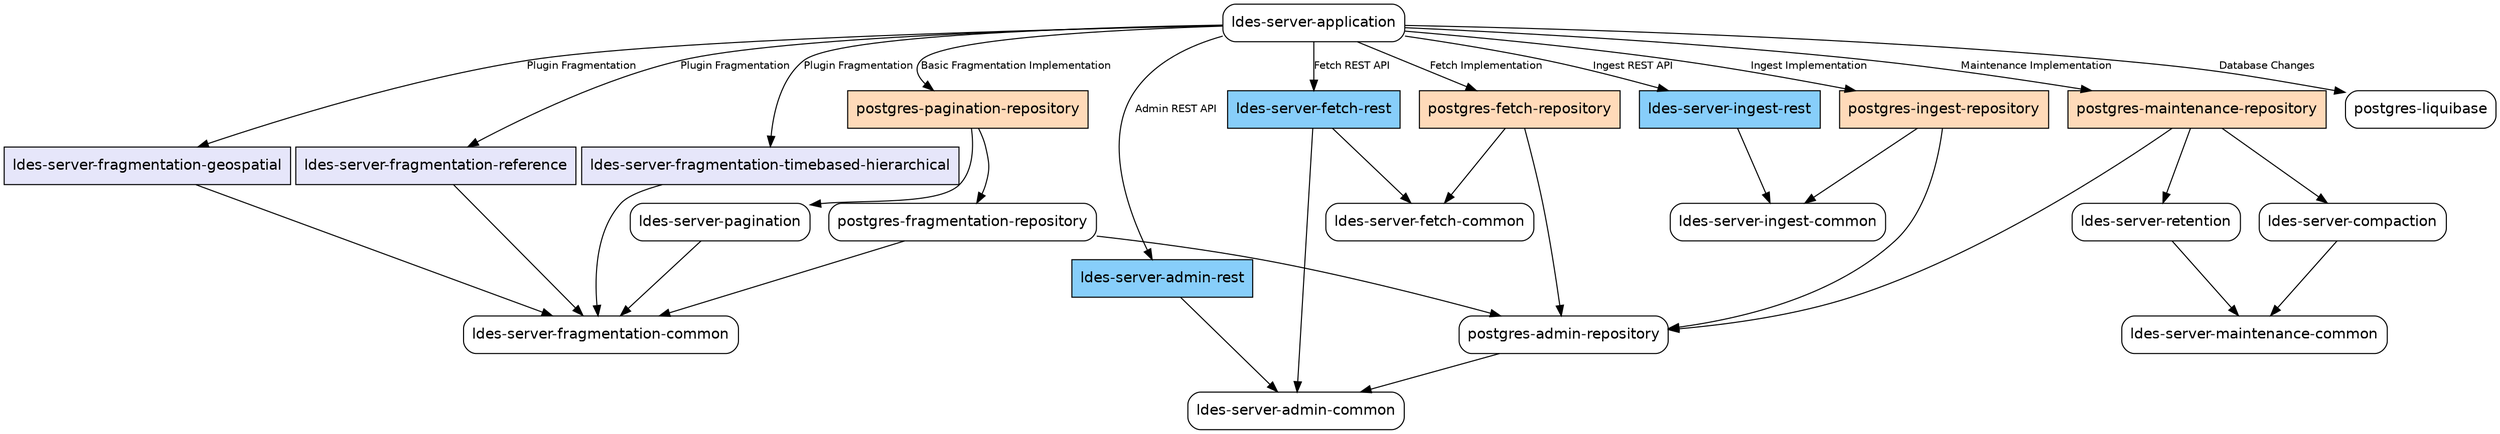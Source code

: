 digraph "ldes-server" {
  node [shape="box",style="rounded",fontname="Helvetica",fontsize="14"]
  edge [fontsize="10",fontname="Helvetica"]

  // Node Definitions:
  "be.vlaanderen.informatievlaanderen.vsds:ldes-server-pagination:jar:compile"[label=<ldes-server-pagination>]
  "be.vlaanderen.informatievlaanderen.vsds:ldes-server-fragmentation-common:jar:compile"[label=<ldes-server-fragmentation-common>]
  "be.vlaanderen.informatievlaanderen.vsds:ldes-server-fragmentation-geospatial:jar:compile"[label=<ldes-server-fragmentation-geospatial>, fillcolor="#E6E6FA", style="filled"]
  "be.vlaanderen.informatievlaanderen.vsds:ldes-server-fragmentation-timebased-hierarchical:jar:compile"[label=<ldes-server-fragmentation-timebased-hierarchical>, fillcolor="#E6E6FA", style="filled"]
  "be.vlaanderen.informatievlaanderen.vsds:ldes-server-fragmentation-reference:jar:compile"[label=<ldes-server-fragmentation-reference>, fillcolor="#E6E6FA", style="filled"]
  "be.vlaanderen.informatievlaanderen.vsds:ldes-server-admin-rest:jar:compile"[label=<ldes-server-admin-rest>, fillcolor="#87CEFA", style="filled"]
  "be.vlaanderen.informatievlaanderen.vsds:ldes-server-admin-common:jar:compile"[label=<ldes-server-admin-common>]
  "be.vlaanderen.informatievlaanderen.vsds:ldes-server-ingest-rest:jar:compile"[label=<ldes-server-ingest-rest>, fillcolor="#87CEFA", style="filled"]
  "be.vlaanderen.informatievlaanderen.vsds:ldes-server-ingest-common:jar:compile"[label=<ldes-server-ingest-common>]
  "be.vlaanderen.informatievlaanderen.vsds:ldes-server-fetch-rest:jar:compile"[label=<ldes-server-fetch-rest>, fillcolor="#87CEFA", style="filled"]
  "be.vlaanderen.informatievlaanderen.vsds:ldes-server-fetch-common:jar:compile"[label=<ldes-server-fetch-common>]
  "be.vlaanderen.informatievlaanderen.vsds:ldes-server-retention:jar:compile"[label=<ldes-server-retention>]
  "be.vlaanderen.informatievlaanderen.vsds:ldes-server-maintenance-common:jar:compile"[label=<ldes-server-maintenance-common>]
  "be.vlaanderen.informatievlaanderen.vsds:ldes-server-compaction:jar:compile"[label=<ldes-server-compaction>]
  "be.vlaanderen.informatievlaanderen.vsds:postgres-admin-repository:jar:compile"[label=<postgres-admin-repository>]
  "be.vlaanderen.informatievlaanderen.vsds:postgres-ingest-repository:jar:compile"[label=<postgres-ingest-repository>, fillcolor="#FFDAB9", style="filled"]
  "be.vlaanderen.informatievlaanderen.vsds:postgres-fragmentation-repository:jar:compile"[label=<postgres-fragmentation-repository>]
  "be.vlaanderen.informatievlaanderen.vsds:postgres-maintenance-repository:jar:compile"[label=<postgres-maintenance-repository>, fillcolor="#FFDAB9", style="filled"]
  "be.vlaanderen.informatievlaanderen.vsds:postgres-pagination-repository:jar:compile"[label=<postgres-pagination-repository>, fillcolor="#FFDAB9", style="filled"]
  "be.vlaanderen.informatievlaanderen.vsds:postgres-fetch-repository:jar:compile"[label=<postgres-fetch-repository>, fillcolor="#FFDAB9", style="filled"]
  "be.vlaanderen.informatievlaanderen.vsds:ldes-server-application:jar:compile"[label=<ldes-server-application>]
  "be.vlaanderen.informatievlaanderen.vsds:postgres-liquibase:jar:compile"[label=<postgres-liquibase>]

  // Edge Definitions:
  "be.vlaanderen.informatievlaanderen.vsds:ldes-server-pagination:jar:compile" -> "be.vlaanderen.informatievlaanderen.vsds:ldes-server-fragmentation-common:jar:compile"
  "be.vlaanderen.informatievlaanderen.vsds:ldes-server-fragmentation-geospatial:jar:compile" -> "be.vlaanderen.informatievlaanderen.vsds:ldes-server-fragmentation-common:jar:compile"
  "be.vlaanderen.informatievlaanderen.vsds:ldes-server-fragmentation-timebased-hierarchical:jar:compile" -> "be.vlaanderen.informatievlaanderen.vsds:ldes-server-fragmentation-common:jar:compile"
  "be.vlaanderen.informatievlaanderen.vsds:ldes-server-fragmentation-reference:jar:compile" -> "be.vlaanderen.informatievlaanderen.vsds:ldes-server-fragmentation-common:jar:compile"
  "be.vlaanderen.informatievlaanderen.vsds:ldes-server-admin-rest:jar:compile" -> "be.vlaanderen.informatievlaanderen.vsds:ldes-server-admin-common:jar:compile"
  "be.vlaanderen.informatievlaanderen.vsds:ldes-server-ingest-rest:jar:compile" -> "be.vlaanderen.informatievlaanderen.vsds:ldes-server-ingest-common:jar:compile"
  "be.vlaanderen.informatievlaanderen.vsds:ldes-server-fetch-rest:jar:compile" -> "be.vlaanderen.informatievlaanderen.vsds:ldes-server-fetch-common:jar:compile"
  "be.vlaanderen.informatievlaanderen.vsds:ldes-server-fetch-rest:jar:compile" -> "be.vlaanderen.informatievlaanderen.vsds:ldes-server-admin-common:jar:compile"
  "be.vlaanderen.informatievlaanderen.vsds:ldes-server-retention:jar:compile" -> "be.vlaanderen.informatievlaanderen.vsds:ldes-server-maintenance-common:jar:compile"
  "be.vlaanderen.informatievlaanderen.vsds:ldes-server-compaction:jar:compile" -> "be.vlaanderen.informatievlaanderen.vsds:ldes-server-maintenance-common:jar:compile"
  "be.vlaanderen.informatievlaanderen.vsds:postgres-admin-repository:jar:compile" -> "be.vlaanderen.informatievlaanderen.vsds:ldes-server-admin-common:jar:compile"
  "be.vlaanderen.informatievlaanderen.vsds:postgres-ingest-repository:jar:compile" -> "be.vlaanderen.informatievlaanderen.vsds:ldes-server-ingest-common:jar:compile"
  "be.vlaanderen.informatievlaanderen.vsds:postgres-ingest-repository:jar:compile" -> "be.vlaanderen.informatievlaanderen.vsds:postgres-admin-repository:jar:compile"
  "be.vlaanderen.informatievlaanderen.vsds:postgres-fragmentation-repository:jar:compile" -> "be.vlaanderen.informatievlaanderen.vsds:ldes-server-fragmentation-common:jar:compile"
  "be.vlaanderen.informatievlaanderen.vsds:postgres-fragmentation-repository:jar:compile" -> "be.vlaanderen.informatievlaanderen.vsds:postgres-admin-repository:jar:compile"
  "be.vlaanderen.informatievlaanderen.vsds:postgres-maintenance-repository:jar:compile" -> "be.vlaanderen.informatievlaanderen.vsds:ldes-server-retention:jar:compile"
  "be.vlaanderen.informatievlaanderen.vsds:postgres-maintenance-repository:jar:compile" -> "be.vlaanderen.informatievlaanderen.vsds:ldes-server-compaction:jar:compile"
  "be.vlaanderen.informatievlaanderen.vsds:postgres-maintenance-repository:jar:compile" -> "be.vlaanderen.informatievlaanderen.vsds:postgres-admin-repository:jar:compile"
  "be.vlaanderen.informatievlaanderen.vsds:postgres-pagination-repository:jar:compile" -> "be.vlaanderen.informatievlaanderen.vsds:ldes-server-pagination:jar:compile"
  "be.vlaanderen.informatievlaanderen.vsds:postgres-pagination-repository:jar:compile" -> "be.vlaanderen.informatievlaanderen.vsds:postgres-fragmentation-repository:jar:compile"
  "be.vlaanderen.informatievlaanderen.vsds:postgres-fetch-repository:jar:compile" -> "be.vlaanderen.informatievlaanderen.vsds:ldes-server-fetch-common:jar:compile"
  "be.vlaanderen.informatievlaanderen.vsds:postgres-fetch-repository:jar:compile" -> "be.vlaanderen.informatievlaanderen.vsds:postgres-admin-repository:jar:compile"
  "be.vlaanderen.informatievlaanderen.vsds:ldes-server-application:jar:compile" -> "be.vlaanderen.informatievlaanderen.vsds:postgres-liquibase:jar:compile" [label="Database Changes"]
  "be.vlaanderen.informatievlaanderen.vsds:ldes-server-application:jar:compile" -> "be.vlaanderen.informatievlaanderen.vsds:ldes-server-ingest-rest:jar:compile" [label="Ingest REST API"]
  "be.vlaanderen.informatievlaanderen.vsds:ldes-server-application:jar:compile" -> "be.vlaanderen.informatievlaanderen.vsds:postgres-ingest-repository:jar:compile" [label="Ingest Implementation"]
  "be.vlaanderen.informatievlaanderen.vsds:ldes-server-application:jar:compile" -> "be.vlaanderen.informatievlaanderen.vsds:ldes-server-fetch-rest:jar:compile" [label="Fetch REST API"]
  "be.vlaanderen.informatievlaanderen.vsds:ldes-server-application:jar:compile" -> "be.vlaanderen.informatievlaanderen.vsds:postgres-fetch-repository:jar:compile" [label="Fetch Implementation"]
  "be.vlaanderen.informatievlaanderen.vsds:ldes-server-application:jar:compile" -> "be.vlaanderen.informatievlaanderen.vsds:postgres-pagination-repository:jar:compile" [label="Basic Fragmentation Implementation"]
  "be.vlaanderen.informatievlaanderen.vsds:ldes-server-application:jar:compile" -> "be.vlaanderen.informatievlaanderen.vsds:ldes-server-fragmentation-geospatial:jar:compile" [label="Plugin Fragmentation"]
  "be.vlaanderen.informatievlaanderen.vsds:ldes-server-application:jar:compile" -> "be.vlaanderen.informatievlaanderen.vsds:ldes-server-fragmentation-timebased-hierarchical:jar:compile" [label="Plugin Fragmentation"]
  "be.vlaanderen.informatievlaanderen.vsds:ldes-server-application:jar:compile" -> "be.vlaanderen.informatievlaanderen.vsds:ldes-server-fragmentation-reference:jar:compile" [label="Plugin Fragmentation"]
  "be.vlaanderen.informatievlaanderen.vsds:ldes-server-application:jar:compile" -> "be.vlaanderen.informatievlaanderen.vsds:ldes-server-admin-rest:jar:compile" [label="Admin REST API"]
  "be.vlaanderen.informatievlaanderen.vsds:ldes-server-application:jar:compile" -> "be.vlaanderen.informatievlaanderen.vsds:postgres-maintenance-repository:jar:compile" [label="Maintenance Implementation"]
}